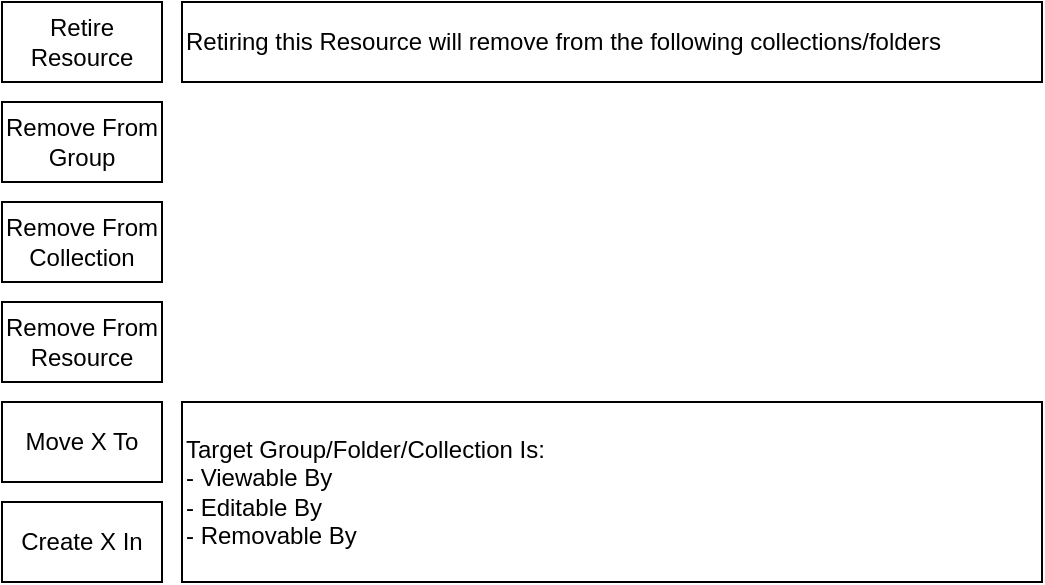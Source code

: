 <mxfile version="18.0.2" type="google"><diagram id="ClJ0Lf-5uezZt5suHiwg" name="Page-1"><mxGraphModel grid="1" page="1" gridSize="10" guides="1" tooltips="1" connect="1" arrows="1" fold="1" pageScale="1" pageWidth="827" pageHeight="1169" math="0" shadow="0"><root><mxCell id="0"/><mxCell id="1" parent="0"/><mxCell id="vK9vt7LKLaYrDjqC06z9-1" value="Move X To" style="rounded=0;whiteSpace=wrap;html=1;" vertex="1" parent="1"><mxGeometry x="120" y="310" width="80" height="40" as="geometry"/></mxCell><mxCell id="vK9vt7LKLaYrDjqC06z9-2" value="Create X In" style="rounded=0;whiteSpace=wrap;html=1;" vertex="1" parent="1"><mxGeometry x="120" y="360" width="80" height="40" as="geometry"/></mxCell><mxCell id="vK9vt7LKLaYrDjqC06z9-3" value="Target Group/Folder/Collection Is:&lt;br&gt;- Viewable&amp;nbsp;By&lt;br&gt;- Editable By&lt;br&gt;- Removable By" style="rounded=0;whiteSpace=wrap;html=1;align=left;" vertex="1" parent="1"><mxGeometry x="210" y="310" width="430" height="90" as="geometry"/></mxCell><mxCell id="vK9vt7LKLaYrDjqC06z9-4" value="Remove From&lt;br&gt;Group" style="rounded=0;whiteSpace=wrap;html=1;" vertex="1" parent="1"><mxGeometry x="120" y="160" width="80" height="40" as="geometry"/></mxCell><mxCell id="vK9vt7LKLaYrDjqC06z9-5" value="Remove From Collection" style="rounded=0;whiteSpace=wrap;html=1;" vertex="1" parent="1"><mxGeometry x="120" y="210" width="80" height="40" as="geometry"/></mxCell><mxCell id="vK9vt7LKLaYrDjqC06z9-6" value="Remove From Resource" style="rounded=0;whiteSpace=wrap;html=1;" vertex="1" parent="1"><mxGeometry x="120" y="260" width="80" height="40" as="geometry"/></mxCell><mxCell id="vK9vt7LKLaYrDjqC06z9-7" value="Retire&lt;br&gt;Resource" style="rounded=0;whiteSpace=wrap;html=1;" vertex="1" parent="1"><mxGeometry x="120" y="110" width="80" height="40" as="geometry"/></mxCell><mxCell id="vK9vt7LKLaYrDjqC06z9-8" value="Retiring this Resource will remove from the following collections/folders" style="rounded=0;whiteSpace=wrap;html=1;align=left;" vertex="1" parent="1"><mxGeometry x="210" y="110" width="430" height="40" as="geometry"/></mxCell></root></mxGraphModel></diagram></mxfile>